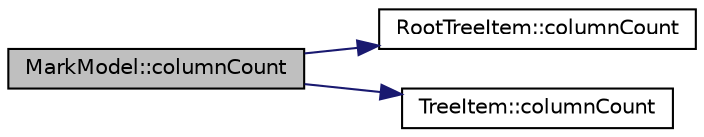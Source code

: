 digraph "MarkModel::columnCount"
{
  edge [fontname="Helvetica",fontsize="10",labelfontname="Helvetica",labelfontsize="10"];
  node [fontname="Helvetica",fontsize="10",shape=record];
  rankdir="LR";
  Node44 [label="MarkModel::columnCount",height=0.2,width=0.4,color="black", fillcolor="grey75", style="filled", fontcolor="black"];
  Node44 -> Node45 [color="midnightblue",fontsize="10",style="solid",fontname="Helvetica"];
  Node45 [label="RootTreeItem::columnCount",height=0.2,width=0.4,color="black", fillcolor="white", style="filled",URL="$class_root_tree_item.html#ac006d17da6c4f5ce98b446de150c91b2"];
  Node44 -> Node46 [color="midnightblue",fontsize="10",style="solid",fontname="Helvetica"];
  Node46 [label="TreeItem::columnCount",height=0.2,width=0.4,color="black", fillcolor="white", style="filled",URL="$class_tree_item.html#ab9273ffe7109fa26daf552585b6a3e8c"];
}

